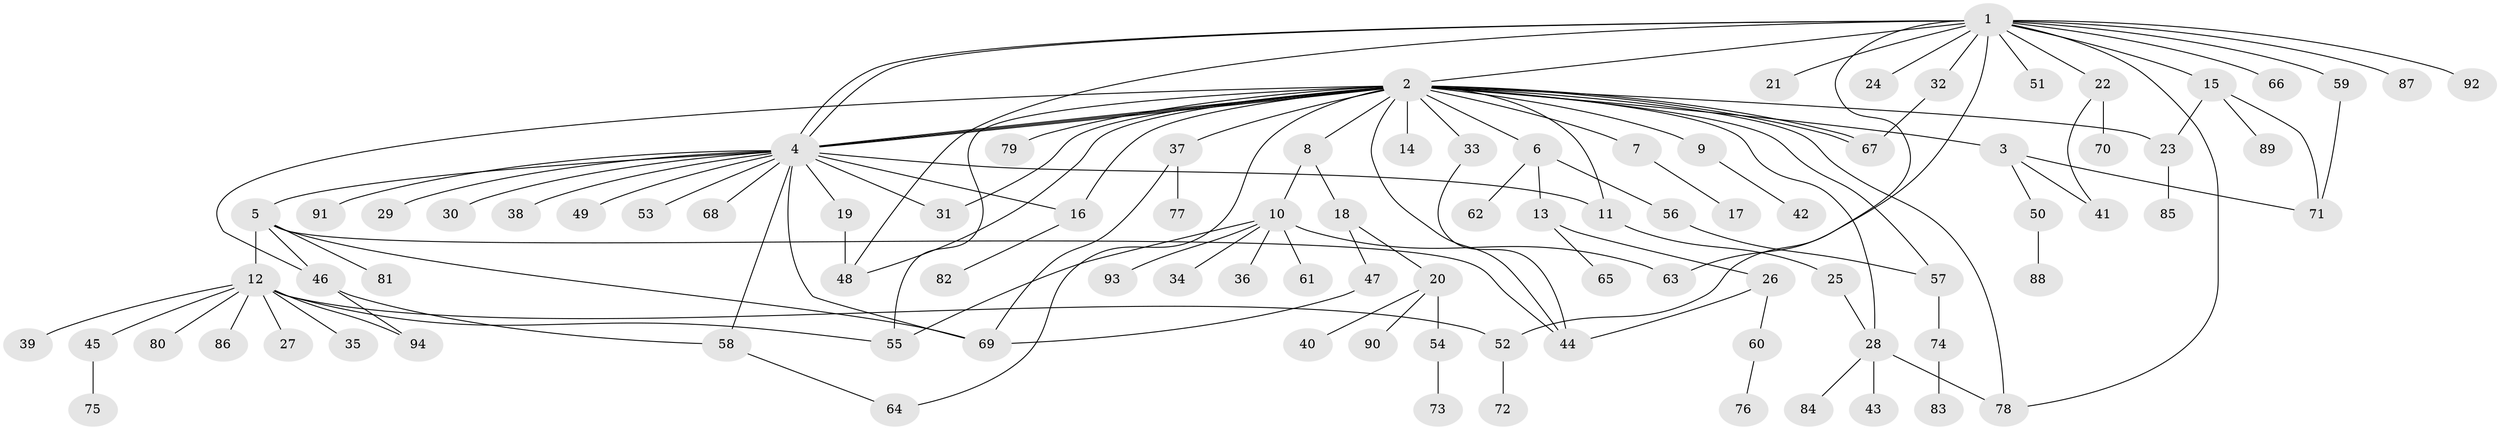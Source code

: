 // Generated by graph-tools (version 1.1) at 2025/11/02/27/25 16:11:13]
// undirected, 94 vertices, 126 edges
graph export_dot {
graph [start="1"]
  node [color=gray90,style=filled];
  1;
  2;
  3;
  4;
  5;
  6;
  7;
  8;
  9;
  10;
  11;
  12;
  13;
  14;
  15;
  16;
  17;
  18;
  19;
  20;
  21;
  22;
  23;
  24;
  25;
  26;
  27;
  28;
  29;
  30;
  31;
  32;
  33;
  34;
  35;
  36;
  37;
  38;
  39;
  40;
  41;
  42;
  43;
  44;
  45;
  46;
  47;
  48;
  49;
  50;
  51;
  52;
  53;
  54;
  55;
  56;
  57;
  58;
  59;
  60;
  61;
  62;
  63;
  64;
  65;
  66;
  67;
  68;
  69;
  70;
  71;
  72;
  73;
  74;
  75;
  76;
  77;
  78;
  79;
  80;
  81;
  82;
  83;
  84;
  85;
  86;
  87;
  88;
  89;
  90;
  91;
  92;
  93;
  94;
  1 -- 2;
  1 -- 4;
  1 -- 4;
  1 -- 15;
  1 -- 21;
  1 -- 22;
  1 -- 24;
  1 -- 32;
  1 -- 48;
  1 -- 51;
  1 -- 52;
  1 -- 59;
  1 -- 63;
  1 -- 66;
  1 -- 78;
  1 -- 87;
  1 -- 92;
  2 -- 3;
  2 -- 4;
  2 -- 4;
  2 -- 4;
  2 -- 6;
  2 -- 7;
  2 -- 8;
  2 -- 9;
  2 -- 11;
  2 -- 14;
  2 -- 16;
  2 -- 23;
  2 -- 28;
  2 -- 31;
  2 -- 33;
  2 -- 37;
  2 -- 44;
  2 -- 46;
  2 -- 48;
  2 -- 55;
  2 -- 57;
  2 -- 64;
  2 -- 67;
  2 -- 67;
  2 -- 78;
  2 -- 79;
  3 -- 41;
  3 -- 50;
  3 -- 71;
  4 -- 5;
  4 -- 11;
  4 -- 16;
  4 -- 19;
  4 -- 29;
  4 -- 30;
  4 -- 31;
  4 -- 38;
  4 -- 49;
  4 -- 53;
  4 -- 58;
  4 -- 68;
  4 -- 69;
  4 -- 91;
  5 -- 12;
  5 -- 44;
  5 -- 46;
  5 -- 69;
  5 -- 81;
  6 -- 13;
  6 -- 56;
  6 -- 62;
  7 -- 17;
  8 -- 10;
  8 -- 18;
  9 -- 42;
  10 -- 34;
  10 -- 36;
  10 -- 55;
  10 -- 61;
  10 -- 63;
  10 -- 93;
  11 -- 25;
  12 -- 27;
  12 -- 35;
  12 -- 39;
  12 -- 45;
  12 -- 52;
  12 -- 55;
  12 -- 80;
  12 -- 86;
  12 -- 94;
  13 -- 26;
  13 -- 65;
  15 -- 23;
  15 -- 71;
  15 -- 89;
  16 -- 82;
  18 -- 20;
  18 -- 47;
  19 -- 48;
  20 -- 40;
  20 -- 54;
  20 -- 90;
  22 -- 41;
  22 -- 70;
  23 -- 85;
  25 -- 28;
  26 -- 44;
  26 -- 60;
  28 -- 43;
  28 -- 78;
  28 -- 84;
  32 -- 67;
  33 -- 44;
  37 -- 69;
  37 -- 77;
  45 -- 75;
  46 -- 58;
  46 -- 94;
  47 -- 69;
  50 -- 88;
  52 -- 72;
  54 -- 73;
  56 -- 57;
  57 -- 74;
  58 -- 64;
  59 -- 71;
  60 -- 76;
  74 -- 83;
}
